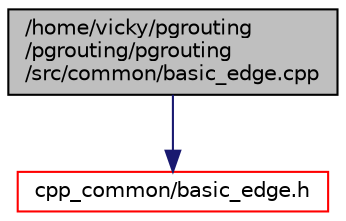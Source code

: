 digraph "/home/vicky/pgrouting/pgrouting/pgrouting/src/common/basic_edge.cpp"
{
  edge [fontname="Helvetica",fontsize="10",labelfontname="Helvetica",labelfontsize="10"];
  node [fontname="Helvetica",fontsize="10",shape=record];
  Node1 [label="/home/vicky/pgrouting\l/pgrouting/pgrouting\l/src/common/basic_edge.cpp",height=0.2,width=0.4,color="black", fillcolor="grey75", style="filled", fontcolor="black"];
  Node1 -> Node2 [color="midnightblue",fontsize="10",style="solid",fontname="Helvetica"];
  Node2 [label="cpp_common/basic_edge.h",height=0.2,width=0.4,color="red", fillcolor="white", style="filled",URL="$basic__edge_8h.html"];
}
